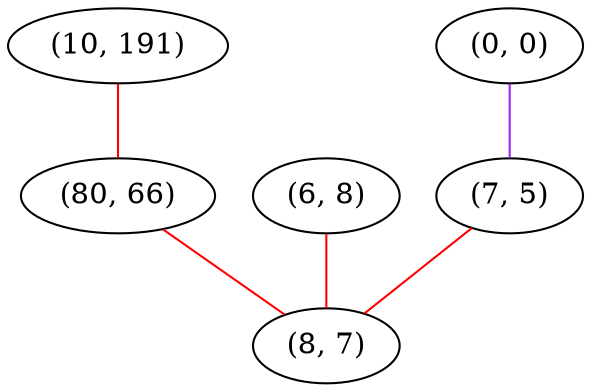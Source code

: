 graph "" {
"(10, 191)";
"(0, 0)";
"(6, 8)";
"(80, 66)";
"(7, 5)";
"(8, 7)";
"(10, 191)" -- "(80, 66)"  [color=red, key=0, weight=1];
"(0, 0)" -- "(7, 5)"  [color=purple, key=0, weight=4];
"(6, 8)" -- "(8, 7)"  [color=red, key=0, weight=1];
"(80, 66)" -- "(8, 7)"  [color=red, key=0, weight=1];
"(7, 5)" -- "(8, 7)"  [color=red, key=0, weight=1];
}
